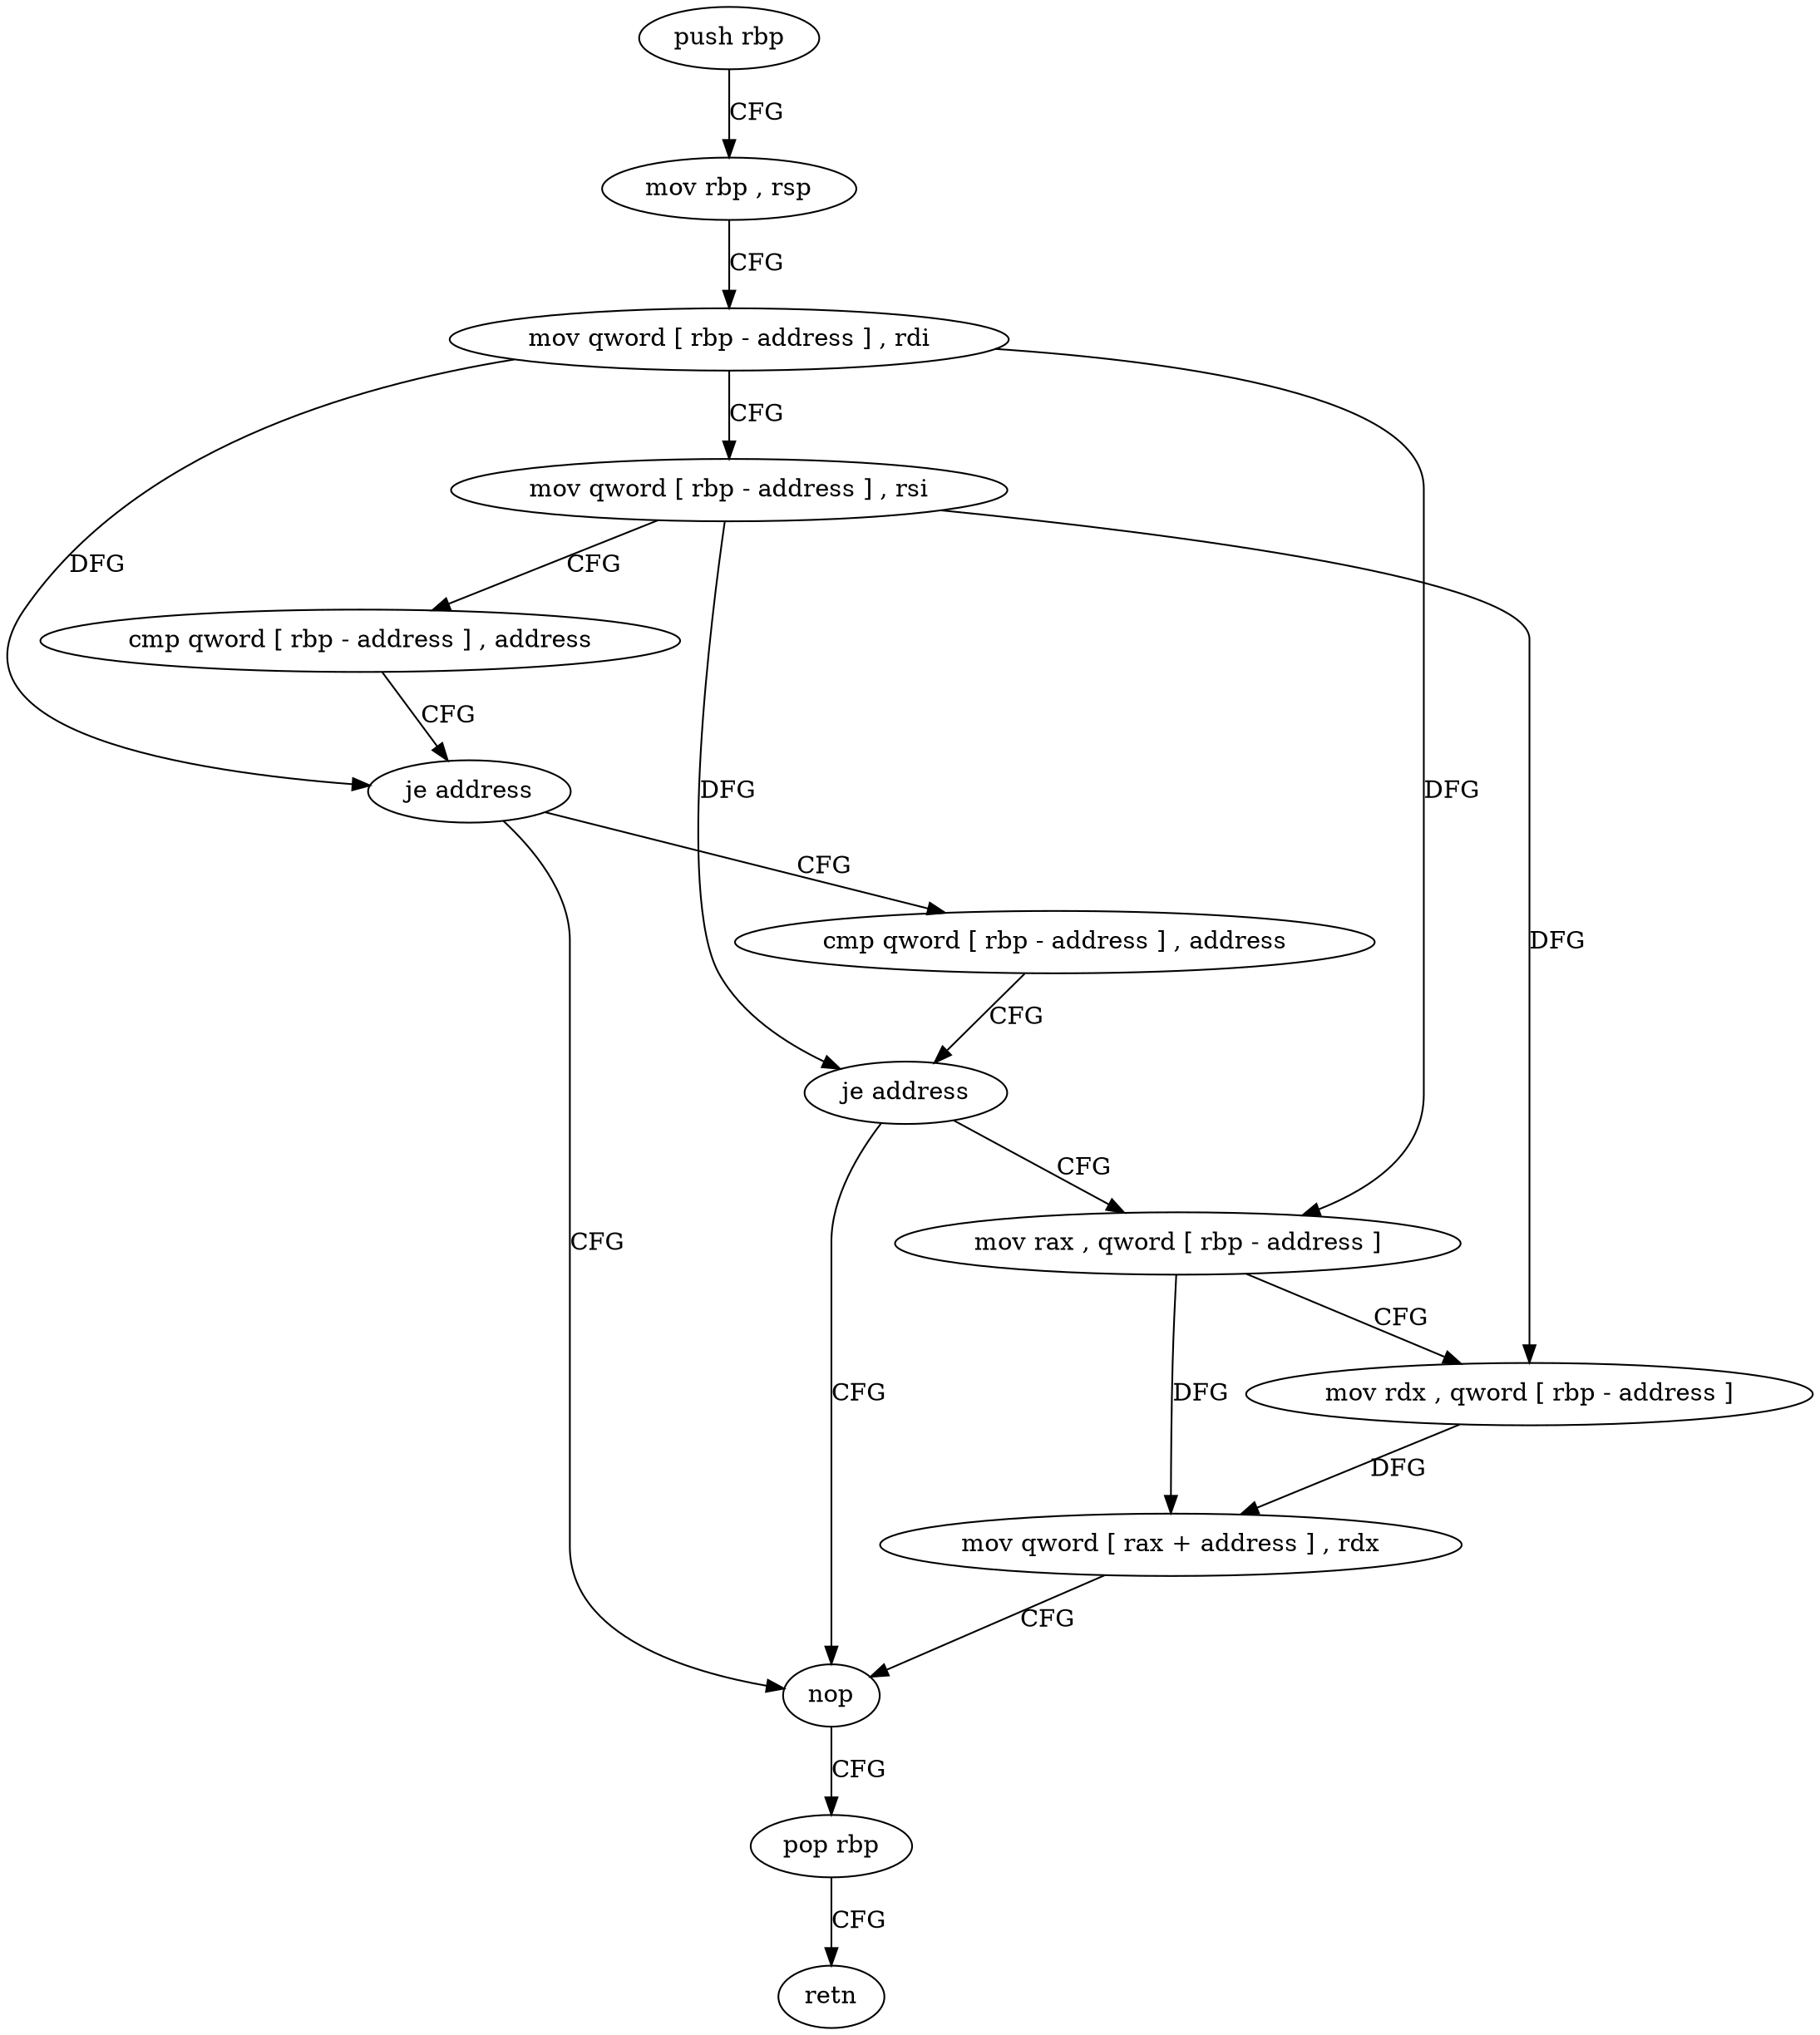 digraph "func" {
"4356982" [label = "push rbp" ]
"4356983" [label = "mov rbp , rsp" ]
"4356986" [label = "mov qword [ rbp - address ] , rdi" ]
"4356990" [label = "mov qword [ rbp - address ] , rsi" ]
"4356994" [label = "cmp qword [ rbp - address ] , address" ]
"4356999" [label = "je address" ]
"4357020" [label = "nop" ]
"4357001" [label = "cmp qword [ rbp - address ] , address" ]
"4357021" [label = "pop rbp" ]
"4357022" [label = "retn" ]
"4357006" [label = "je address" ]
"4357008" [label = "mov rax , qword [ rbp - address ]" ]
"4357012" [label = "mov rdx , qword [ rbp - address ]" ]
"4357016" [label = "mov qword [ rax + address ] , rdx" ]
"4356982" -> "4356983" [ label = "CFG" ]
"4356983" -> "4356986" [ label = "CFG" ]
"4356986" -> "4356990" [ label = "CFG" ]
"4356986" -> "4356999" [ label = "DFG" ]
"4356986" -> "4357008" [ label = "DFG" ]
"4356990" -> "4356994" [ label = "CFG" ]
"4356990" -> "4357006" [ label = "DFG" ]
"4356990" -> "4357012" [ label = "DFG" ]
"4356994" -> "4356999" [ label = "CFG" ]
"4356999" -> "4357020" [ label = "CFG" ]
"4356999" -> "4357001" [ label = "CFG" ]
"4357020" -> "4357021" [ label = "CFG" ]
"4357001" -> "4357006" [ label = "CFG" ]
"4357021" -> "4357022" [ label = "CFG" ]
"4357006" -> "4357020" [ label = "CFG" ]
"4357006" -> "4357008" [ label = "CFG" ]
"4357008" -> "4357012" [ label = "CFG" ]
"4357008" -> "4357016" [ label = "DFG" ]
"4357012" -> "4357016" [ label = "DFG" ]
"4357016" -> "4357020" [ label = "CFG" ]
}
